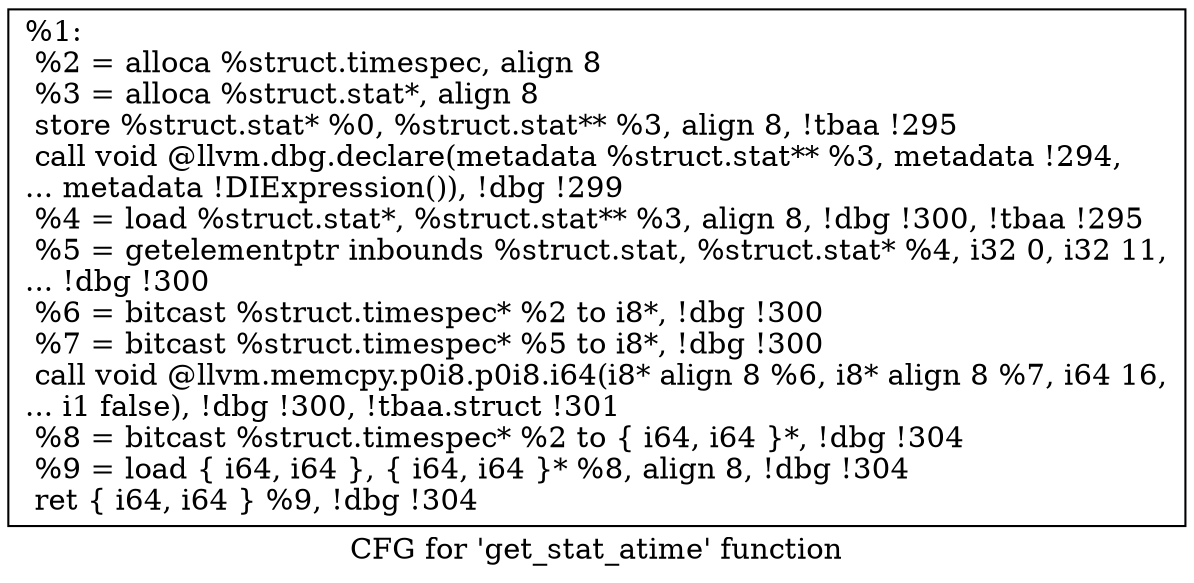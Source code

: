 digraph "CFG for 'get_stat_atime' function" {
	label="CFG for 'get_stat_atime' function";

	Node0x13085b0 [shape=record,label="{%1:\l  %2 = alloca %struct.timespec, align 8\l  %3 = alloca %struct.stat*, align 8\l  store %struct.stat* %0, %struct.stat** %3, align 8, !tbaa !295\l  call void @llvm.dbg.declare(metadata %struct.stat** %3, metadata !294,\l... metadata !DIExpression()), !dbg !299\l  %4 = load %struct.stat*, %struct.stat** %3, align 8, !dbg !300, !tbaa !295\l  %5 = getelementptr inbounds %struct.stat, %struct.stat* %4, i32 0, i32 11,\l... !dbg !300\l  %6 = bitcast %struct.timespec* %2 to i8*, !dbg !300\l  %7 = bitcast %struct.timespec* %5 to i8*, !dbg !300\l  call void @llvm.memcpy.p0i8.p0i8.i64(i8* align 8 %6, i8* align 8 %7, i64 16,\l... i1 false), !dbg !300, !tbaa.struct !301\l  %8 = bitcast %struct.timespec* %2 to \{ i64, i64 \}*, !dbg !304\l  %9 = load \{ i64, i64 \}, \{ i64, i64 \}* %8, align 8, !dbg !304\l  ret \{ i64, i64 \} %9, !dbg !304\l}"];
}
